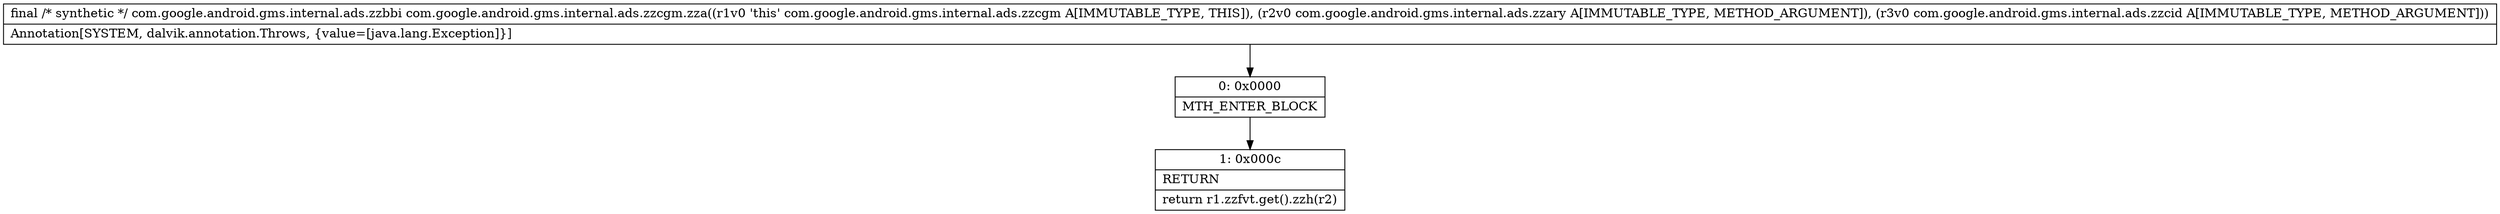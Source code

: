 digraph "CFG forcom.google.android.gms.internal.ads.zzcgm.zza(Lcom\/google\/android\/gms\/internal\/ads\/zzary;Lcom\/google\/android\/gms\/internal\/ads\/zzcid;)Lcom\/google\/android\/gms\/internal\/ads\/zzbbi;" {
Node_0 [shape=record,label="{0\:\ 0x0000|MTH_ENTER_BLOCK\l}"];
Node_1 [shape=record,label="{1\:\ 0x000c|RETURN\l|return r1.zzfvt.get().zzh(r2)\l}"];
MethodNode[shape=record,label="{final \/* synthetic *\/ com.google.android.gms.internal.ads.zzbbi com.google.android.gms.internal.ads.zzcgm.zza((r1v0 'this' com.google.android.gms.internal.ads.zzcgm A[IMMUTABLE_TYPE, THIS]), (r2v0 com.google.android.gms.internal.ads.zzary A[IMMUTABLE_TYPE, METHOD_ARGUMENT]), (r3v0 com.google.android.gms.internal.ads.zzcid A[IMMUTABLE_TYPE, METHOD_ARGUMENT]))  | Annotation[SYSTEM, dalvik.annotation.Throws, \{value=[java.lang.Exception]\}]\l}"];
MethodNode -> Node_0;
Node_0 -> Node_1;
}

